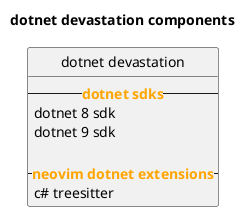 @startuml dotnet_architecture


title dotnet devastation components

hide circle
hide stereotypes

class "dotnet devastation" as DotnetDev {
  -- <color:ORANGE><b>dotnet sdks</b></color> --
  dotnet 8 sdk
  dotnet 9 sdk
  
  -- <color:ORANGE><b>neovim dotnet extensions</b></color> --
  c# treesitter
}

@enduml